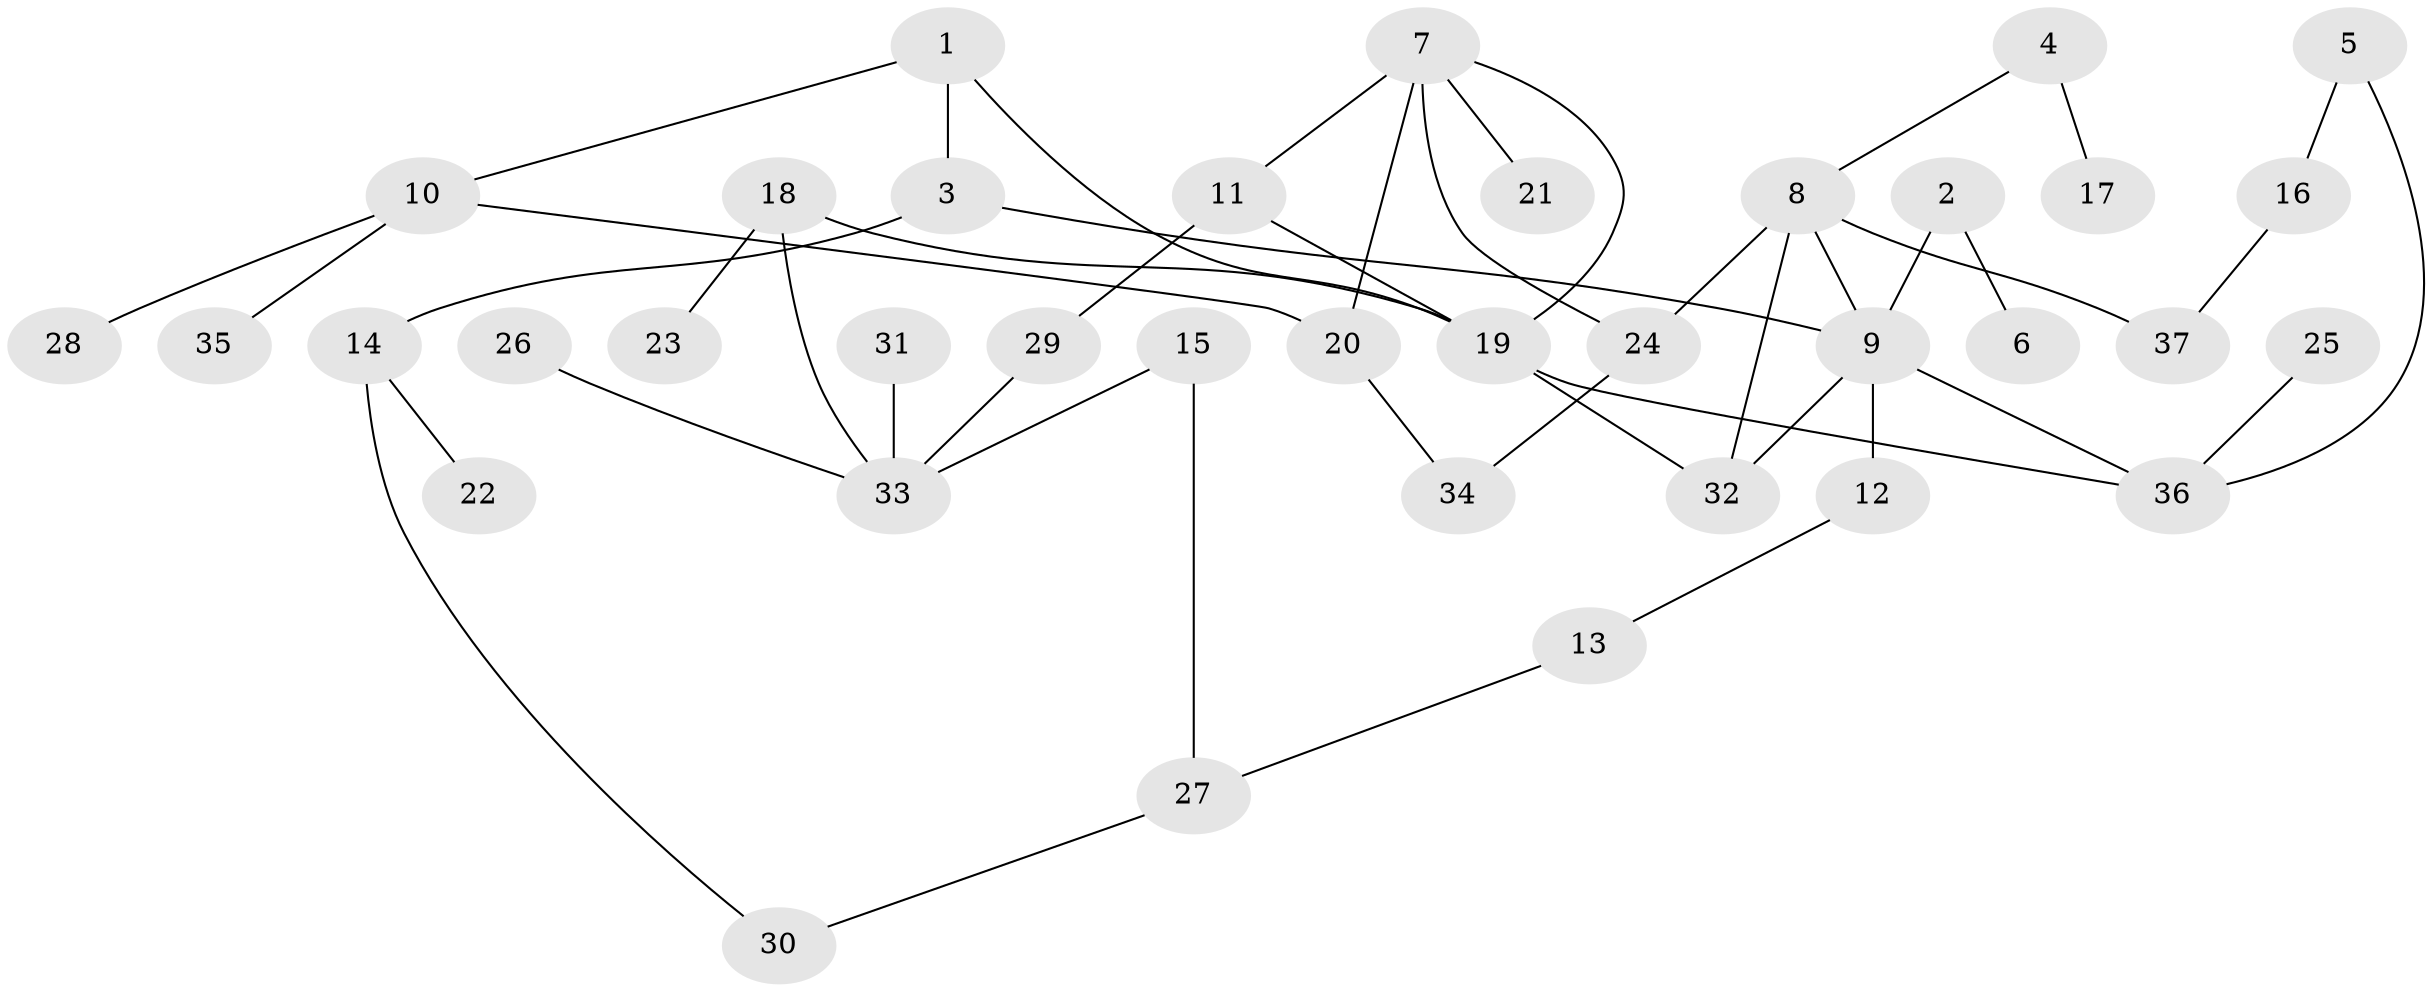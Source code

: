 // original degree distribution, {4: 0.05405405405405406, 8: 0.013513513513513514, 3: 0.17567567567567569, 6: 0.02702702702702703, 5: 0.05405405405405406, 2: 0.3108108108108108, 1: 0.36486486486486486}
// Generated by graph-tools (version 1.1) at 2025/01/03/09/25 03:01:10]
// undirected, 37 vertices, 47 edges
graph export_dot {
graph [start="1"]
  node [color=gray90,style=filled];
  1;
  2;
  3;
  4;
  5;
  6;
  7;
  8;
  9;
  10;
  11;
  12;
  13;
  14;
  15;
  16;
  17;
  18;
  19;
  20;
  21;
  22;
  23;
  24;
  25;
  26;
  27;
  28;
  29;
  30;
  31;
  32;
  33;
  34;
  35;
  36;
  37;
  1 -- 3 [weight=1.0];
  1 -- 10 [weight=1.0];
  1 -- 19 [weight=1.0];
  2 -- 6 [weight=1.0];
  2 -- 9 [weight=1.0];
  3 -- 9 [weight=1.0];
  3 -- 14 [weight=1.0];
  4 -- 8 [weight=1.0];
  4 -- 17 [weight=1.0];
  5 -- 16 [weight=1.0];
  5 -- 36 [weight=1.0];
  7 -- 11 [weight=1.0];
  7 -- 19 [weight=1.0];
  7 -- 20 [weight=1.0];
  7 -- 21 [weight=1.0];
  7 -- 24 [weight=1.0];
  8 -- 9 [weight=1.0];
  8 -- 24 [weight=1.0];
  8 -- 32 [weight=1.0];
  8 -- 37 [weight=1.0];
  9 -- 12 [weight=1.0];
  9 -- 32 [weight=1.0];
  9 -- 36 [weight=1.0];
  10 -- 20 [weight=1.0];
  10 -- 28 [weight=1.0];
  10 -- 35 [weight=1.0];
  11 -- 19 [weight=1.0];
  11 -- 29 [weight=1.0];
  12 -- 13 [weight=1.0];
  13 -- 27 [weight=1.0];
  14 -- 22 [weight=1.0];
  14 -- 30 [weight=1.0];
  15 -- 27 [weight=1.0];
  15 -- 33 [weight=1.0];
  16 -- 37 [weight=1.0];
  18 -- 19 [weight=1.0];
  18 -- 23 [weight=1.0];
  18 -- 33 [weight=1.0];
  19 -- 32 [weight=1.0];
  19 -- 36 [weight=1.0];
  20 -- 34 [weight=1.0];
  24 -- 34 [weight=1.0];
  25 -- 36 [weight=1.0];
  26 -- 33 [weight=1.0];
  27 -- 30 [weight=1.0];
  29 -- 33 [weight=1.0];
  31 -- 33 [weight=1.0];
}
